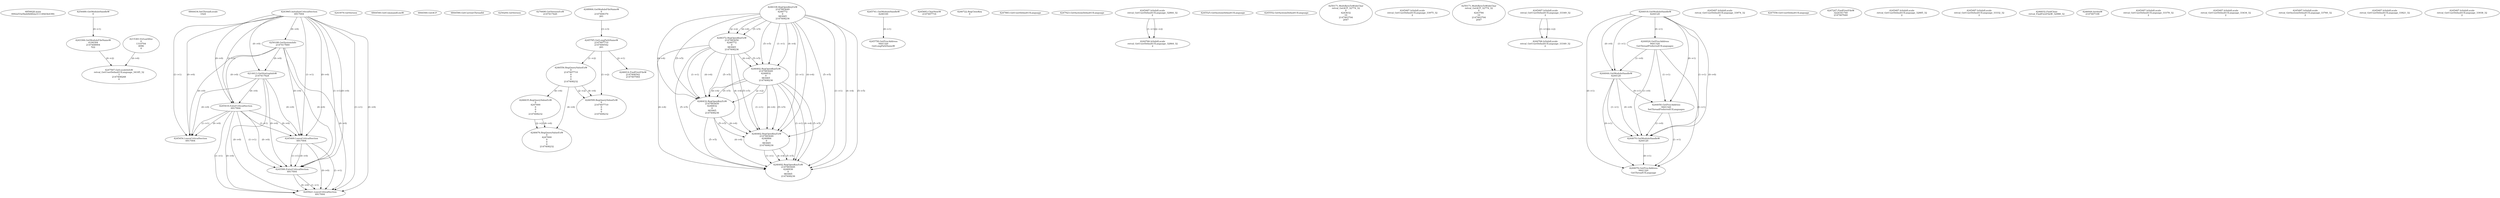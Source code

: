 // Global SCDG with merge call
digraph {
	0 [label="6850628.main
0002253a5beb9d462a311149d3b439fc"]
	1 [label="4254480.GetModuleHandleW
0"]
	2 [label="6844434.SetThreadLocale
1024"]
	3 [label="4243965.InitializeCriticalSection
6917004"]
	4 [label="4243979.GetVersion
"]
	5 [label="4250188.GetSystemInfo
2147417660"]
	3 -> 5 [label="(0-->0)"]
	6 [label="6844540.GetCommandLineW
"]
	7 [label="4214413.GetStartupInfoW
2147417624"]
	3 -> 7 [label="(0-->0)"]
	5 -> 7 [label="(0-->0)"]
	8 [label="6844560.GetACP
"]
	9 [label="6844580.GetCurrentThreadId
"]
	10 [label="4250204.GetVersion
"]
	11 [label="4276690.GetVersionExW
2147417420"]
	12 [label="4243306.GetModuleFileNameW
4194304
2147408904
522"]
	1 -> 12 [label="(0-->1)"]
	13 [label="4248064.GetModuleFileNameW
0
2147408370
261"]
	14 [label="4215383.VirtualAlloc
0
1310704
4096
4"]
	15 [label="4246338.RegOpenKeyExW
2147483649
4246772
0
983065
2147408236"]
	16 [label="4246372.RegOpenKeyExW
2147483650
4246772
0
983065
2147408236"]
	15 -> 16 [label="(2-->2)"]
	15 -> 16 [label="(4-->4)"]
	15 -> 16 [label="(5-->5)"]
	17 [label="4245741.GetModuleHandleW
4246160"]
	18 [label="4245758.GetProcAddress
9441320
GetLongPathNameW"]
	17 -> 18 [label="(0-->1)"]
	19 [label="4245785.GetLongPathNameW
2147407710
2147406542
261"]
	13 -> 19 [label="(3-->3)"]
	20 [label="4245683.CharNextW
2147407716"]
	21 [label="4246556.RegQueryValueExW
0
2147407710
0
0
0
2147408232"]
	19 -> 21 [label="(1-->2)"]
	22 [label="4246635.RegQueryValueExW
0
4247000
0
0
0
2147408232"]
	21 -> 22 [label="(6-->6)"]
	23 [label="4246722.RegCloseKey
0"]
	24 [label="4247883.GetUserDefaultUILanguage
"]
	25 [label="4245418.EnterCriticalSection
6917004"]
	3 -> 25 [label="(1-->1)"]
	3 -> 25 [label="(0-->0)"]
	5 -> 25 [label="(0-->0)"]
	7 -> 25 [label="(0-->0)"]
	26 [label="4245454.LeaveCriticalSection
6917004"]
	3 -> 26 [label="(1-->1)"]
	25 -> 26 [label="(1-->1)"]
	3 -> 26 [label="(0-->0)"]
	5 -> 26 [label="(0-->0)"]
	7 -> 26 [label="(0-->0)"]
	25 -> 26 [label="(0-->0)"]
	27 [label="4247923.GetSystemDefaultUILanguage
"]
	28 [label="4246402.RegOpenKeyExW
2147483649
4246832
0
983065
2147408236"]
	15 -> 28 [label="(1-->1)"]
	15 -> 28 [label="(4-->4)"]
	16 -> 28 [label="(4-->4)"]
	15 -> 28 [label="(5-->5)"]
	16 -> 28 [label="(5-->5)"]
	29 [label="4246432.RegOpenKeyExW
2147483650
4246832
0
983065
2147408236"]
	16 -> 29 [label="(1-->1)"]
	28 -> 29 [label="(2-->2)"]
	15 -> 29 [label="(4-->4)"]
	16 -> 29 [label="(4-->4)"]
	28 -> 29 [label="(4-->4)"]
	15 -> 29 [label="(5-->5)"]
	16 -> 29 [label="(5-->5)"]
	28 -> 29 [label="(5-->5)"]
	30 [label="4246462.RegOpenKeyExW
2147483649
4246884
0
983065
2147408236"]
	15 -> 30 [label="(1-->1)"]
	28 -> 30 [label="(1-->1)"]
	15 -> 30 [label="(4-->4)"]
	16 -> 30 [label="(4-->4)"]
	28 -> 30 [label="(4-->4)"]
	29 -> 30 [label="(4-->4)"]
	15 -> 30 [label="(5-->5)"]
	16 -> 30 [label="(5-->5)"]
	28 -> 30 [label="(5-->5)"]
	29 -> 30 [label="(5-->5)"]
	31 [label="4246492.RegOpenKeyExW
2147483649
4246936
0
983065
2147408236"]
	15 -> 31 [label="(1-->1)"]
	28 -> 31 [label="(1-->1)"]
	30 -> 31 [label="(1-->1)"]
	15 -> 31 [label="(4-->4)"]
	16 -> 31 [label="(4-->4)"]
	28 -> 31 [label="(4-->4)"]
	29 -> 31 [label="(4-->4)"]
	30 -> 31 [label="(4-->4)"]
	15 -> 31 [label="(5-->5)"]
	16 -> 31 [label="(5-->5)"]
	28 -> 31 [label="(5-->5)"]
	29 -> 31 [label="(5-->5)"]
	30 -> 31 [label="(5-->5)"]
	32 [label="4245469.LeaveCriticalSection
6917004"]
	3 -> 32 [label="(1-->1)"]
	25 -> 32 [label="(1-->1)"]
	3 -> 32 [label="(0-->0)"]
	5 -> 32 [label="(0-->0)"]
	7 -> 32 [label="(0-->0)"]
	25 -> 32 [label="(0-->0)"]
	33 [label="4245487.IsValidLocale
retval_GetUserDefaultUILanguage_32864_32
2"]
	34 [label="4244766.IsValidLocale
retval_GetUserDefaultUILanguage_32864_32
2"]
	33 -> 34 [label="(1-->1)"]
	33 -> 34 [label="(2-->2)"]
	35 [label="4245525.GetSystemDefaultUILanguage
"]
	36 [label="4245552.GetSystemDefaultUILanguage
"]
	37 [label="4250171.MultiByteToWideChar
retval_GetACP_32774_32
0
4243632
10
2147403704
2047"]
	38 [label="4246676.RegQueryValueExW
0
4247000
0
0
0
2147408232"]
	22 -> 38 [label="(2-->2)"]
	21 -> 38 [label="(6-->6)"]
	22 -> 38 [label="(6-->6)"]
	39 [label="4245487.IsValidLocale
retval_GetUserDefaultUILanguage_33975_32
2"]
	40 [label="4250171.MultiByteToWideChar
retval_GetACP_32774_32
0
4243784
10
2147403704
2047"]
	41 [label="4245487.IsValidLocale
retval_GetUserDefaultUILanguage_33349_32
2"]
	42 [label="4244766.IsValidLocale
retval_GetUserDefaultUILanguage_33349_32
2"]
	41 -> 42 [label="(1-->1)"]
	41 -> 42 [label="(2-->2)"]
	43 [label="4244018.GetModuleHandleW
4244120"]
	44 [label="4244024.GetProcAddress
9441320
GetThreadPreferredUILanguages"]
	43 -> 44 [label="(0-->1)"]
	45 [label="4244044.GetModuleHandleW
4244120"]
	43 -> 45 [label="(1-->1)"]
	43 -> 45 [label="(0-->0)"]
	44 -> 45 [label="(1-->0)"]
	46 [label="4244050.GetProcAddress
9441320
SetThreadPreferredUILanguages"]
	43 -> 46 [label="(0-->1)"]
	44 -> 46 [label="(1-->1)"]
	45 -> 46 [label="(0-->1)"]
	47 [label="4244070.GetModuleHandleW
4244120"]
	43 -> 47 [label="(1-->1)"]
	45 -> 47 [label="(1-->1)"]
	43 -> 47 [label="(0-->0)"]
	44 -> 47 [label="(1-->0)"]
	45 -> 47 [label="(0-->0)"]
	46 -> 47 [label="(1-->0)"]
	48 [label="4244076.GetProcAddress
9441320
GetThreadUILanguage"]
	43 -> 48 [label="(0-->1)"]
	44 -> 48 [label="(1-->1)"]
	45 -> 48 [label="(0-->1)"]
	46 -> 48 [label="(1-->1)"]
	47 -> 48 [label="(0-->1)"]
	49 [label="4246599.RegQueryValueExW
0
2147407710
0
0
0
2147408232"]
	19 -> 49 [label="(1-->2)"]
	21 -> 49 [label="(2-->2)"]
	21 -> 49 [label="(6-->6)"]
	50 [label="4245487.IsValidLocale
retval_GetUserDefaultUILanguage_33974_32
2"]
	51 [label="4245580.EnterCriticalSection
6917004"]
	3 -> 51 [label="(1-->1)"]
	25 -> 51 [label="(1-->1)"]
	32 -> 51 [label="(1-->1)"]
	3 -> 51 [label="(0-->0)"]
	5 -> 51 [label="(0-->0)"]
	7 -> 51 [label="(0-->0)"]
	25 -> 51 [label="(0-->0)"]
	32 -> 51 [label="(0-->0)"]
	52 [label="4245621.LeaveCriticalSection
6917004"]
	3 -> 52 [label="(1-->1)"]
	25 -> 52 [label="(1-->1)"]
	32 -> 52 [label="(1-->1)"]
	51 -> 52 [label="(1-->1)"]
	3 -> 52 [label="(0-->0)"]
	5 -> 52 [label="(0-->0)"]
	7 -> 52 [label="(0-->0)"]
	25 -> 52 [label="(0-->0)"]
	32 -> 52 [label="(0-->0)"]
	51 -> 52 [label="(0-->0)"]
	53 [label="4247558.GetUserDefaultUILanguage
"]
	54 [label="4247567.GetLocaleInfoW
retval_GetUserDefaultUILanguage_34185_32
3
2147408268
4"]
	12 -> 54 [label="(0-->2)"]
	14 -> 54 [label="(4-->4)"]
	55 [label="4247247.FindFirstFileW
3224341740
2147407640"]
	56 [label="4245487.IsValidLocale
retval_GetUserDefaultUILanguage_32885_32
2"]
	57 [label="4245487.IsValidLocale
retval_GetUserDefaultUILanguage_33332_32
2"]
	58 [label="4246014.FindFirstFileW
2147406542
2147407064"]
	19 -> 58 [label="(2-->1)"]
	59 [label="4246032.FindClose
retval_FindFirstFileW_32988_32"]
	60 [label="4246044.lstrlenW
2147407108"]
	61 [label="4245487.IsValidLocale
retval_GetUserDefaultUILanguage_33378_32
2"]
	62 [label="4245487.IsValidLocale
retval_GetUserDefaultUILanguage_33434_32
2"]
	63 [label="4245487.IsValidLocale
retval_GetSystemDefaultUILanguage_33760_32
2"]
	64 [label="4245487.IsValidLocale
retval_GetUserDefaultUILanguage_33821_32
2"]
	65 [label="4245487.IsValidLocale
retval_GetUserDefaultUILanguage_33938_32
2"]
}
